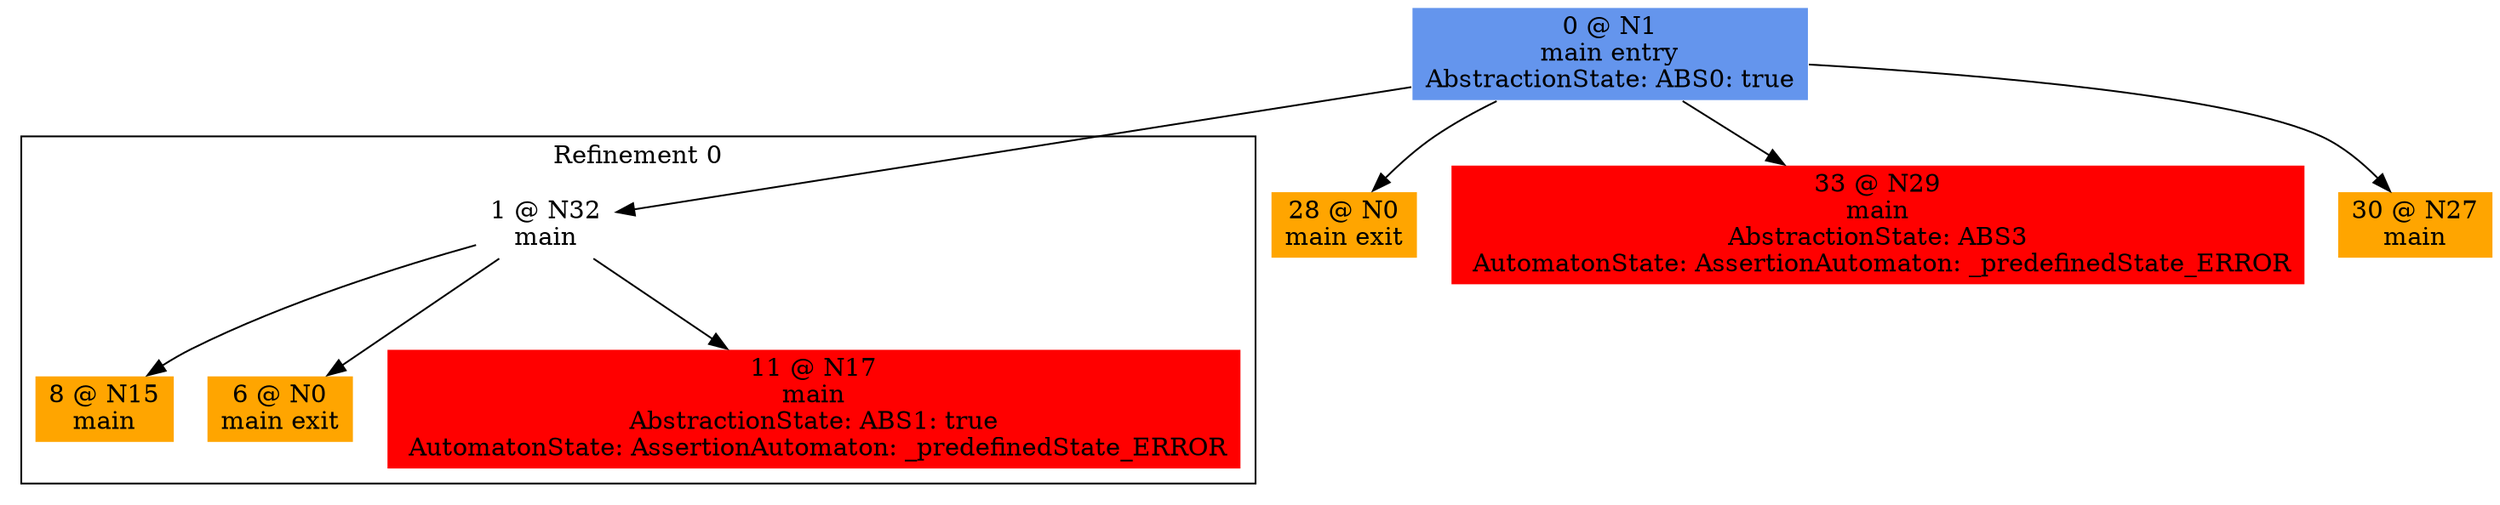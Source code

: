 digraph ARG {
node [style="filled" shape="box" color="white"]
subgraph cluster_0 {
label="Refinement 0"
1 [label="1 @ N32\nmain\n" id="1"]
8 [fillcolor="orange" label="8 @ N15\nmain\n" id="8"]
6 [fillcolor="orange" label="6 @ N0\nmain exit\n" id="6"]
11 [fillcolor="red" label="11 @ N17\nmain\nAbstractionState: ABS1: true\n AutomatonState: AssertionAutomaton: _predefinedState_ERROR\n" id="11"]
1 -> 11 []
1 -> 6 []
1 -> 8 []
}
0 -> 1
0 [fillcolor="cornflowerblue" label="0 @ N1\nmain entry\nAbstractionState: ABS0: true\n" id="0"]
28 [fillcolor="orange" label="28 @ N0\nmain exit\n" id="28"]
33 [fillcolor="red" label="33 @ N29\nmain\nAbstractionState: ABS3\n AutomatonState: AssertionAutomaton: _predefinedState_ERROR\n" id="33"]
30 [fillcolor="orange" label="30 @ N27\nmain\n" id="30"]
0 -> 30 []
0 -> 33 []
0 -> 28 []
}
